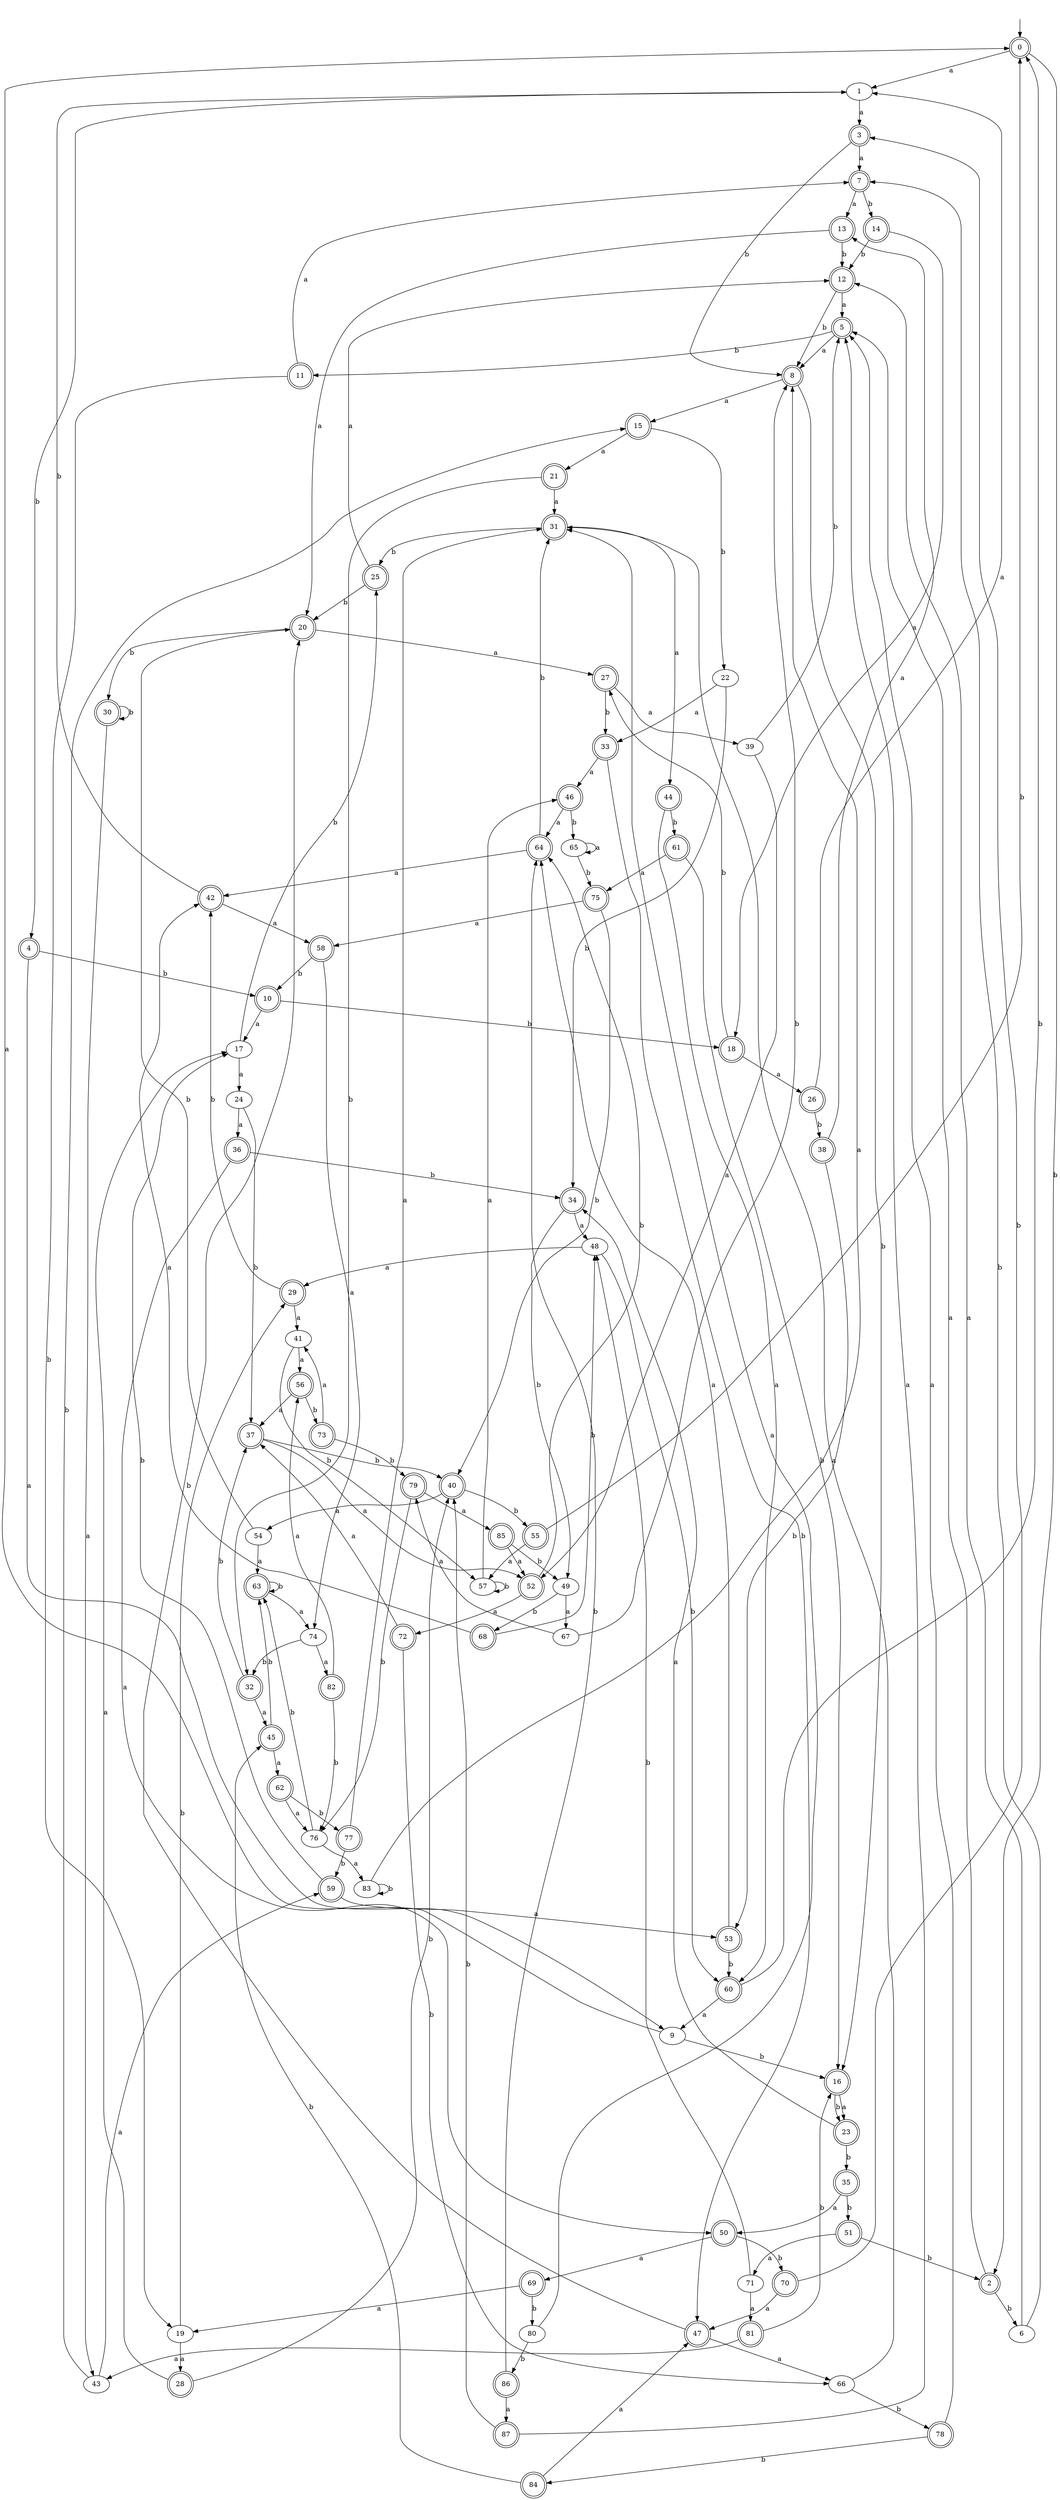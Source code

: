 digraph RandomDFA {
  __start0 [label="", shape=none];
  __start0 -> 0 [label=""];
  0 [shape=circle] [shape=doublecircle]
  0 -> 1 [label="a"]
  0 -> 2 [label="b"]
  1
  1 -> 3 [label="a"]
  1 -> 4 [label="b"]
  2 [shape=doublecircle]
  2 -> 5 [label="a"]
  2 -> 6 [label="b"]
  3 [shape=doublecircle]
  3 -> 7 [label="a"]
  3 -> 8 [label="b"]
  4 [shape=doublecircle]
  4 -> 9 [label="a"]
  4 -> 10 [label="b"]
  5 [shape=doublecircle]
  5 -> 8 [label="a"]
  5 -> 11 [label="b"]
  6
  6 -> 12 [label="a"]
  6 -> 7 [label="b"]
  7 [shape=doublecircle]
  7 -> 13 [label="a"]
  7 -> 14 [label="b"]
  8 [shape=doublecircle]
  8 -> 15 [label="a"]
  8 -> 16 [label="b"]
  9
  9 -> 0 [label="a"]
  9 -> 16 [label="b"]
  10 [shape=doublecircle]
  10 -> 17 [label="a"]
  10 -> 18 [label="b"]
  11 [shape=doublecircle]
  11 -> 7 [label="a"]
  11 -> 19 [label="b"]
  12 [shape=doublecircle]
  12 -> 5 [label="a"]
  12 -> 8 [label="b"]
  13 [shape=doublecircle]
  13 -> 20 [label="a"]
  13 -> 12 [label="b"]
  14 [shape=doublecircle]
  14 -> 18 [label="a"]
  14 -> 12 [label="b"]
  15 [shape=doublecircle]
  15 -> 21 [label="a"]
  15 -> 22 [label="b"]
  16 [shape=doublecircle]
  16 -> 23 [label="a"]
  16 -> 23 [label="b"]
  17
  17 -> 24 [label="a"]
  17 -> 25 [label="b"]
  18 [shape=doublecircle]
  18 -> 26 [label="a"]
  18 -> 27 [label="b"]
  19
  19 -> 28 [label="a"]
  19 -> 29 [label="b"]
  20 [shape=doublecircle]
  20 -> 27 [label="a"]
  20 -> 30 [label="b"]
  21 [shape=doublecircle]
  21 -> 31 [label="a"]
  21 -> 32 [label="b"]
  22
  22 -> 33 [label="a"]
  22 -> 34 [label="b"]
  23 [shape=doublecircle]
  23 -> 34 [label="a"]
  23 -> 35 [label="b"]
  24
  24 -> 36 [label="a"]
  24 -> 37 [label="b"]
  25 [shape=doublecircle]
  25 -> 12 [label="a"]
  25 -> 20 [label="b"]
  26 [shape=doublecircle]
  26 -> 1 [label="a"]
  26 -> 38 [label="b"]
  27 [shape=doublecircle]
  27 -> 39 [label="a"]
  27 -> 33 [label="b"]
  28 [shape=doublecircle]
  28 -> 17 [label="a"]
  28 -> 40 [label="b"]
  29 [shape=doublecircle]
  29 -> 41 [label="a"]
  29 -> 42 [label="b"]
  30 [shape=doublecircle]
  30 -> 43 [label="a"]
  30 -> 30 [label="b"]
  31 [shape=doublecircle]
  31 -> 44 [label="a"]
  31 -> 25 [label="b"]
  32 [shape=doublecircle]
  32 -> 45 [label="a"]
  32 -> 37 [label="b"]
  33 [shape=doublecircle]
  33 -> 46 [label="a"]
  33 -> 47 [label="b"]
  34 [shape=doublecircle]
  34 -> 48 [label="a"]
  34 -> 49 [label="b"]
  35 [shape=doublecircle]
  35 -> 50 [label="a"]
  35 -> 51 [label="b"]
  36 [shape=doublecircle]
  36 -> 50 [label="a"]
  36 -> 34 [label="b"]
  37 [shape=doublecircle]
  37 -> 52 [label="a"]
  37 -> 40 [label="b"]
  38 [shape=doublecircle]
  38 -> 13 [label="a"]
  38 -> 53 [label="b"]
  39
  39 -> 52 [label="a"]
  39 -> 5 [label="b"]
  40 [shape=doublecircle]
  40 -> 54 [label="a"]
  40 -> 55 [label="b"]
  41
  41 -> 56 [label="a"]
  41 -> 57 [label="b"]
  42 [shape=doublecircle]
  42 -> 58 [label="a"]
  42 -> 1 [label="b"]
  43
  43 -> 59 [label="a"]
  43 -> 15 [label="b"]
  44 [shape=doublecircle]
  44 -> 60 [label="a"]
  44 -> 61 [label="b"]
  45 [shape=doublecircle]
  45 -> 62 [label="a"]
  45 -> 63 [label="b"]
  46 [shape=doublecircle]
  46 -> 64 [label="a"]
  46 -> 65 [label="b"]
  47 [shape=doublecircle]
  47 -> 66 [label="a"]
  47 -> 20 [label="b"]
  48
  48 -> 29 [label="a"]
  48 -> 60 [label="b"]
  49
  49 -> 67 [label="a"]
  49 -> 68 [label="b"]
  50 [shape=doublecircle]
  50 -> 69 [label="a"]
  50 -> 70 [label="b"]
  51 [shape=doublecircle]
  51 -> 71 [label="a"]
  51 -> 2 [label="b"]
  52 [shape=doublecircle]
  52 -> 72 [label="a"]
  52 -> 64 [label="b"]
  53 [shape=doublecircle]
  53 -> 64 [label="a"]
  53 -> 60 [label="b"]
  54
  54 -> 63 [label="a"]
  54 -> 20 [label="b"]
  55 [shape=doublecircle]
  55 -> 57 [label="a"]
  55 -> 0 [label="b"]
  56 [shape=doublecircle]
  56 -> 37 [label="a"]
  56 -> 73 [label="b"]
  57
  57 -> 46 [label="a"]
  57 -> 57 [label="b"]
  58 [shape=doublecircle]
  58 -> 74 [label="a"]
  58 -> 10 [label="b"]
  59 [shape=doublecircle]
  59 -> 53 [label="a"]
  59 -> 17 [label="b"]
  60 [shape=doublecircle]
  60 -> 9 [label="a"]
  60 -> 0 [label="b"]
  61 [shape=doublecircle]
  61 -> 75 [label="a"]
  61 -> 16 [label="b"]
  62 [shape=doublecircle]
  62 -> 76 [label="a"]
  62 -> 77 [label="b"]
  63 [shape=doublecircle]
  63 -> 74 [label="a"]
  63 -> 63 [label="b"]
  64 [shape=doublecircle]
  64 -> 42 [label="a"]
  64 -> 31 [label="b"]
  65
  65 -> 65 [label="a"]
  65 -> 75 [label="b"]
  66
  66 -> 31 [label="a"]
  66 -> 78 [label="b"]
  67
  67 -> 79 [label="a"]
  67 -> 8 [label="b"]
  68 [shape=doublecircle]
  68 -> 42 [label="a"]
  68 -> 48 [label="b"]
  69 [shape=doublecircle]
  69 -> 19 [label="a"]
  69 -> 80 [label="b"]
  70 [shape=doublecircle]
  70 -> 47 [label="a"]
  70 -> 3 [label="b"]
  71
  71 -> 81 [label="a"]
  71 -> 48 [label="b"]
  72 [shape=doublecircle]
  72 -> 37 [label="a"]
  72 -> 66 [label="b"]
  73 [shape=doublecircle]
  73 -> 41 [label="a"]
  73 -> 79 [label="b"]
  74
  74 -> 82 [label="a"]
  74 -> 32 [label="b"]
  75 [shape=doublecircle]
  75 -> 58 [label="a"]
  75 -> 40 [label="b"]
  76
  76 -> 83 [label="a"]
  76 -> 63 [label="b"]
  77 [shape=doublecircle]
  77 -> 31 [label="a"]
  77 -> 59 [label="b"]
  78 [shape=doublecircle]
  78 -> 5 [label="a"]
  78 -> 84 [label="b"]
  79 [shape=doublecircle]
  79 -> 85 [label="a"]
  79 -> 76 [label="b"]
  80
  80 -> 31 [label="a"]
  80 -> 86 [label="b"]
  81 [shape=doublecircle]
  81 -> 43 [label="a"]
  81 -> 16 [label="b"]
  82 [shape=doublecircle]
  82 -> 56 [label="a"]
  82 -> 76 [label="b"]
  83
  83 -> 8 [label="a"]
  83 -> 83 [label="b"]
  84 [shape=doublecircle]
  84 -> 47 [label="a"]
  84 -> 45 [label="b"]
  85 [shape=doublecircle]
  85 -> 52 [label="a"]
  85 -> 49 [label="b"]
  86 [shape=doublecircle]
  86 -> 87 [label="a"]
  86 -> 64 [label="b"]
  87 [shape=doublecircle]
  87 -> 5 [label="a"]
  87 -> 40 [label="b"]
}
